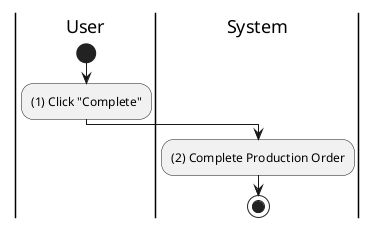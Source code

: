 @startuml production-order-complete
|u|User
|s|System

|u|
start
:(1) Click "Complete";

|s|
:(2) Complete Production Order;
stop
@enduml